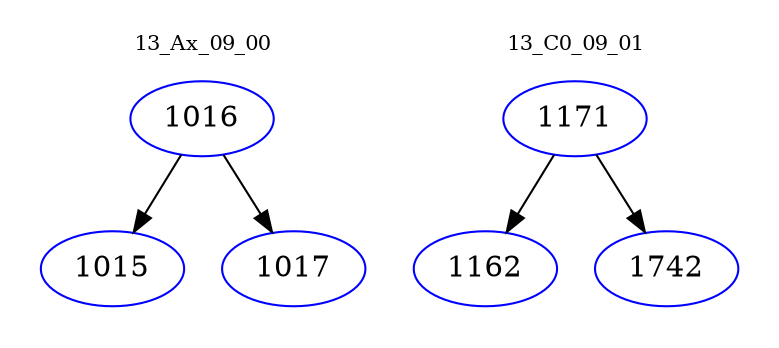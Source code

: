 digraph{
subgraph cluster_0 {
color = white
label = "13_Ax_09_00";
fontsize=10;
T0_1016 [label="1016", color="blue"]
T0_1016 -> T0_1015 [color="black"]
T0_1015 [label="1015", color="blue"]
T0_1016 -> T0_1017 [color="black"]
T0_1017 [label="1017", color="blue"]
}
subgraph cluster_1 {
color = white
label = "13_C0_09_01";
fontsize=10;
T1_1171 [label="1171", color="blue"]
T1_1171 -> T1_1162 [color="black"]
T1_1162 [label="1162", color="blue"]
T1_1171 -> T1_1742 [color="black"]
T1_1742 [label="1742", color="blue"]
}
}
